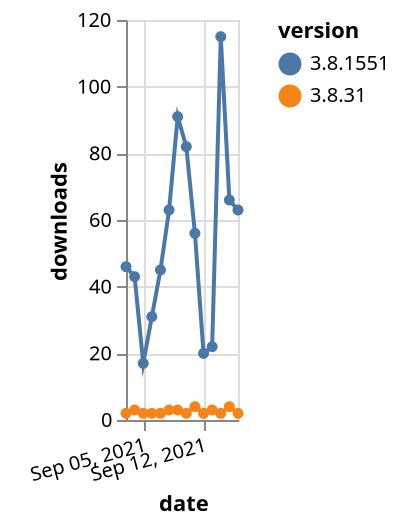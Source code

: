 {"$schema": "https://vega.github.io/schema/vega-lite/v5.json", "description": "A simple bar chart with embedded data.", "data": {"values": [{"date": "2021-09-03", "total": 74732, "delta": 46, "version": "3.8.1551"}, {"date": "2021-09-04", "total": 74775, "delta": 43, "version": "3.8.1551"}, {"date": "2021-09-05", "total": 74792, "delta": 17, "version": "3.8.1551"}, {"date": "2021-09-06", "total": 74823, "delta": 31, "version": "3.8.1551"}, {"date": "2021-09-07", "total": 74868, "delta": 45, "version": "3.8.1551"}, {"date": "2021-09-08", "total": 74931, "delta": 63, "version": "3.8.1551"}, {"date": "2021-09-09", "total": 75022, "delta": 91, "version": "3.8.1551"}, {"date": "2021-09-10", "total": 75104, "delta": 82, "version": "3.8.1551"}, {"date": "2021-09-11", "total": 75160, "delta": 56, "version": "3.8.1551"}, {"date": "2021-09-12", "total": 75180, "delta": 20, "version": "3.8.1551"}, {"date": "2021-09-13", "total": 75202, "delta": 22, "version": "3.8.1551"}, {"date": "2021-09-14", "total": 75317, "delta": 115, "version": "3.8.1551"}, {"date": "2021-09-15", "total": 75383, "delta": 66, "version": "3.8.1551"}, {"date": "2021-09-16", "total": 75446, "delta": 63, "version": "3.8.1551"}, {"date": "2021-09-03", "total": 4092, "delta": 2, "version": "3.8.31"}, {"date": "2021-09-04", "total": 4095, "delta": 3, "version": "3.8.31"}, {"date": "2021-09-05", "total": 4097, "delta": 2, "version": "3.8.31"}, {"date": "2021-09-06", "total": 4099, "delta": 2, "version": "3.8.31"}, {"date": "2021-09-07", "total": 4101, "delta": 2, "version": "3.8.31"}, {"date": "2021-09-08", "total": 4104, "delta": 3, "version": "3.8.31"}, {"date": "2021-09-09", "total": 4107, "delta": 3, "version": "3.8.31"}, {"date": "2021-09-10", "total": 4109, "delta": 2, "version": "3.8.31"}, {"date": "2021-09-11", "total": 4113, "delta": 4, "version": "3.8.31"}, {"date": "2021-09-12", "total": 4115, "delta": 2, "version": "3.8.31"}, {"date": "2021-09-13", "total": 4118, "delta": 3, "version": "3.8.31"}, {"date": "2021-09-14", "total": 4120, "delta": 2, "version": "3.8.31"}, {"date": "2021-09-15", "total": 4124, "delta": 4, "version": "3.8.31"}, {"date": "2021-09-16", "total": 4126, "delta": 2, "version": "3.8.31"}]}, "width": "container", "mark": {"type": "line", "point": {"filled": true}}, "encoding": {"x": {"field": "date", "type": "temporal", "timeUnit": "yearmonthdate", "title": "date", "axis": {"labelAngle": -15}}, "y": {"field": "delta", "type": "quantitative", "title": "downloads"}, "color": {"field": "version", "type": "nominal"}, "tooltip": {"field": "delta"}}}